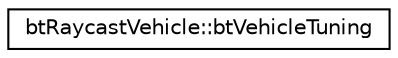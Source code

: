 digraph G
{
  edge [fontname="Helvetica",fontsize="10",labelfontname="Helvetica",labelfontsize="10"];
  node [fontname="Helvetica",fontsize="10",shape=record];
  rankdir=LR;
  Node1 [label="btRaycastVehicle::btVehicleTuning",height=0.2,width=0.4,color="black", fillcolor="white", style="filled",URL="$de/d68/classbtRaycastVehicle_1_1btVehicleTuning.html"];
}
